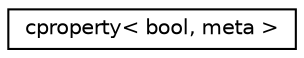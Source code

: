digraph "Graphical Class Hierarchy"
{
 // INTERACTIVE_SVG=YES
 // LATEX_PDF_SIZE
  edge [fontname="Helvetica",fontsize="10",labelfontname="Helvetica",labelfontsize="10"];
  node [fontname="Helvetica",fontsize="10",shape=record];
  rankdir="LR";
  Node0 [label="cproperty\< bool, meta \>",height=0.2,width=0.4,color="black", fillcolor="white", style="filled",URL="$classcproperty.html",tooltip=" "];
}
